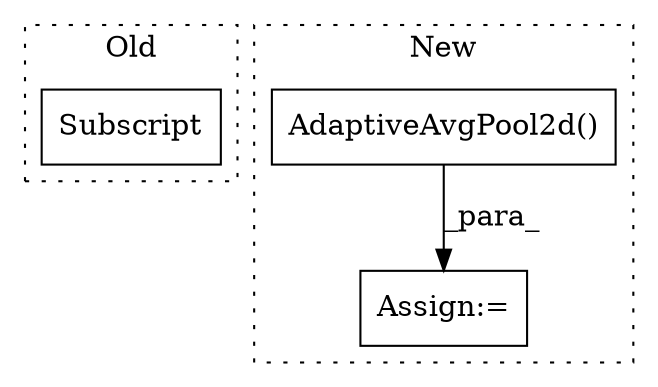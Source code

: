 digraph G {
subgraph cluster0 {
1 [label="Subscript" a="63" s="2270,0" l="30,0" shape="box"];
label = "Old";
style="dotted";
}
subgraph cluster1 {
2 [label="AdaptiveAvgPool2d()" a="75" s="3856,3878" l="21,1" shape="box"];
3 [label="Assign:=" a="68" s="3853" l="3" shape="box"];
label = "New";
style="dotted";
}
2 -> 3 [label="_para_"];
}